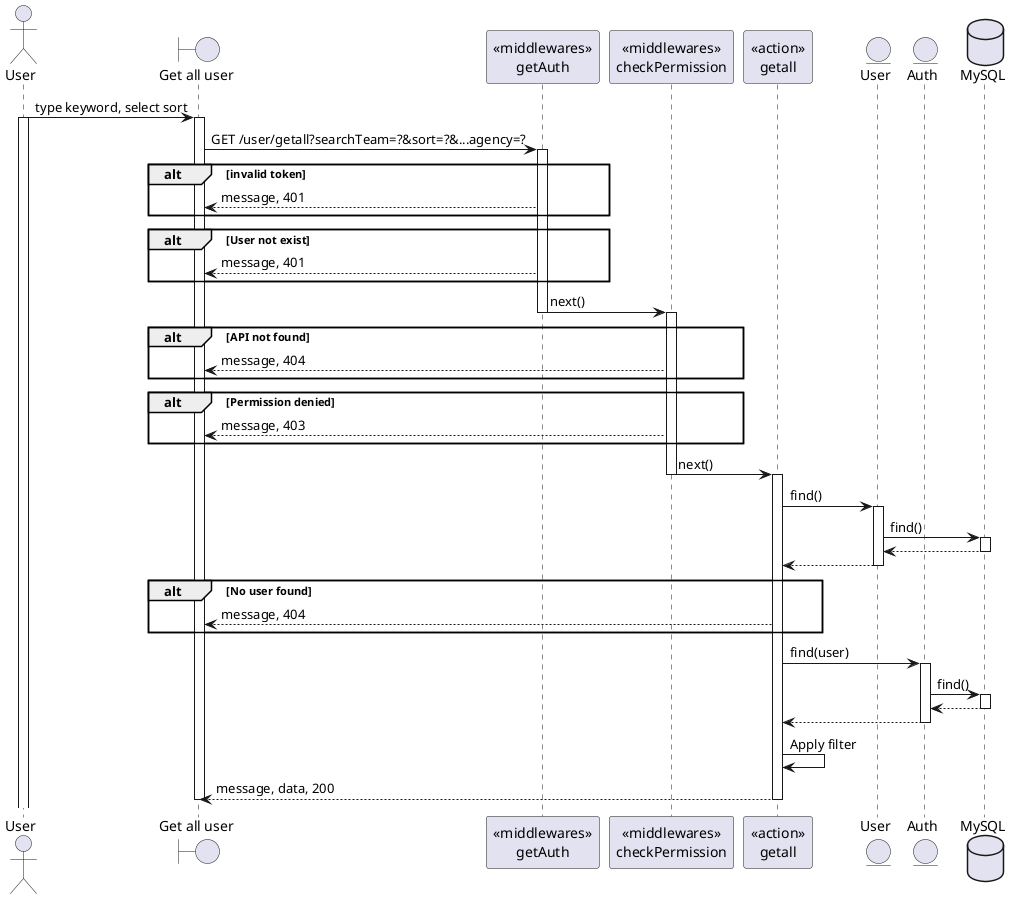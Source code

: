@startuml
actor User
boundary "Get all user" as Client
participant "<<middlewares>>\ngetAuth" as mid1
participant "<<middlewares>>\ncheckPermission" as mid2
participant "<<action>>\ngetall" as Controller
entity "User" as Model1
entity "Auth" as Model2
database "MySQL" as DB

User -> Client: type keyword, select sort
activate User
activate Client
Client -> mid1: GET /user/getall?searchTeam=?&sort=?&...agency=?
activate mid1
alt invalid token 
mid1 --> Client: message, 401
end
alt User not exist
mid1 --> Client: message, 401
end
mid1 -> mid2: next()
deactivate mid1
activate mid2
alt API not found
mid2 --> Client: message, 404
end
alt Permission denied
mid2 --> Client: message, 403
end
mid2 -> Controller: next()
deactivate mid2
activate Controller
Controller -> Model1: find()
activate Model1
Model1 -> DB: find()
activate DB
DB --> Model1
deactivate DB
Model1 --> Controller
deactivate Model1
alt No user found
Controller --> Client: message, 404
end
Controller -> Model2: find(user)
activate Model2
Model2 -> DB: find()
activate DB
DB --> Model2
deactivate DB
Model2 --> Controller
deactivate Model2
Controller -> Controller: Apply filter
Controller --> Client: message, data, 200
deactivate Controller







deactivate Client

@enduml
